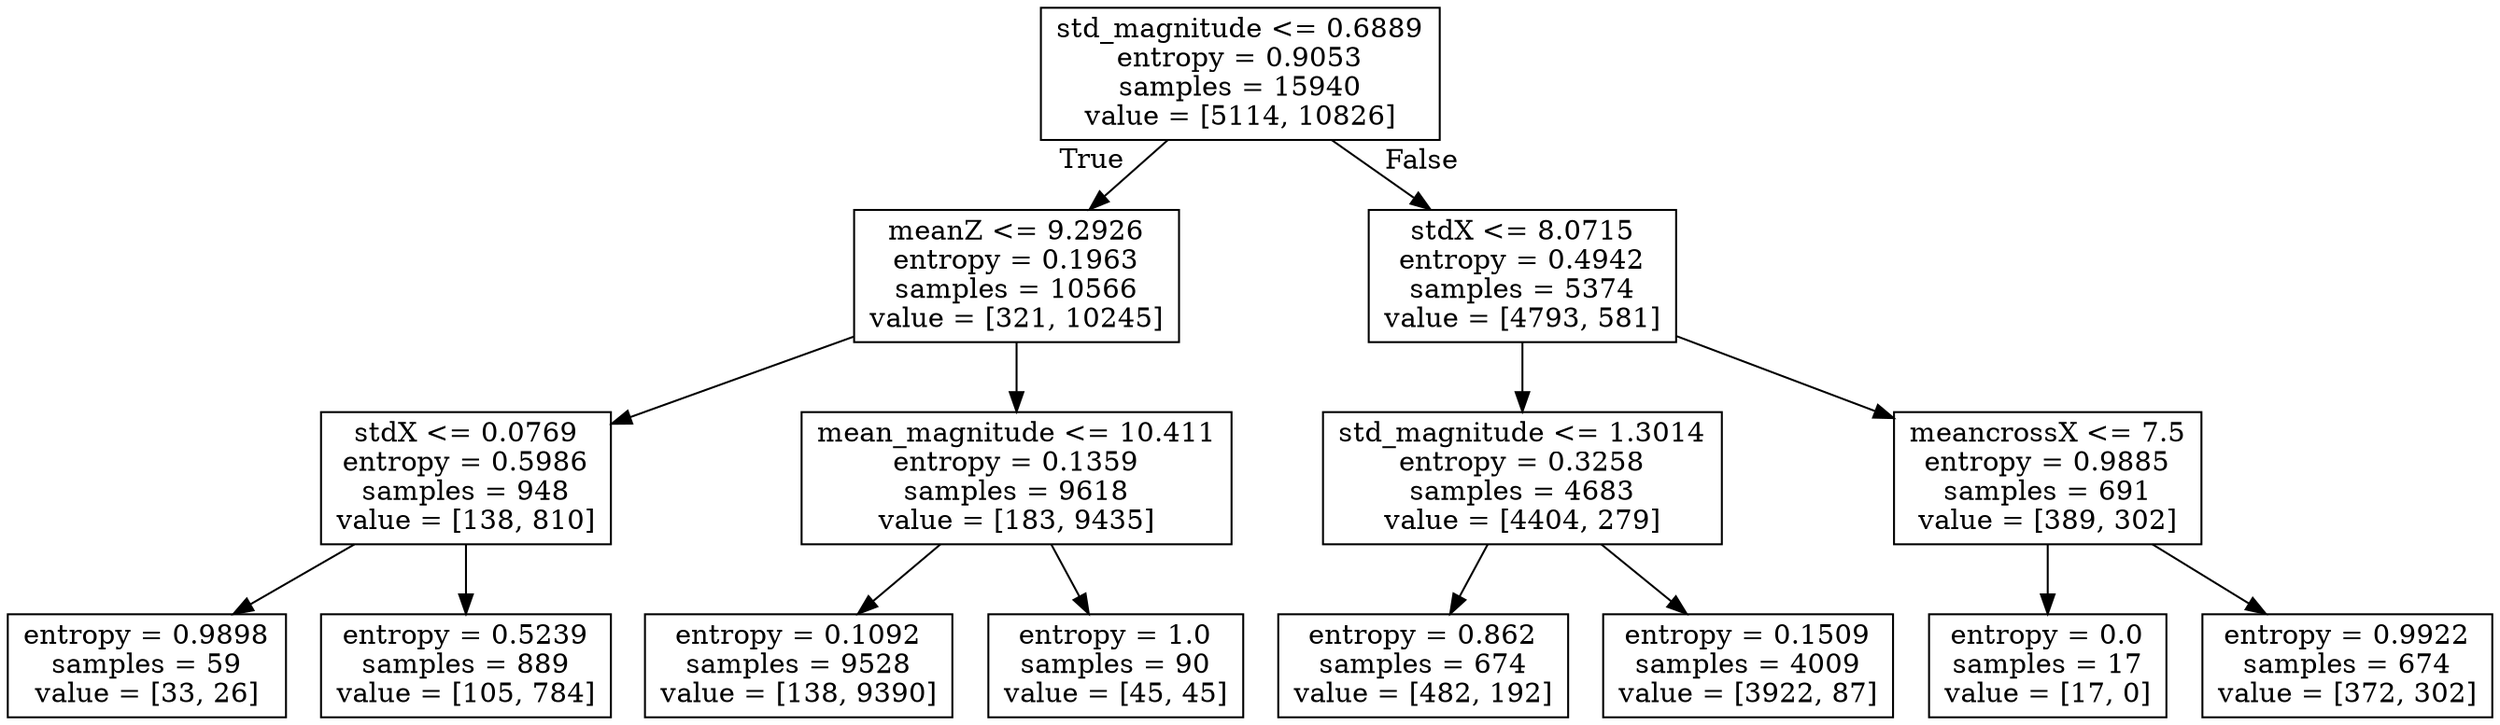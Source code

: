 digraph Tree {
node [shape=box] ;
0 [label="std_magnitude <= 0.6889\nentropy = 0.9053\nsamples = 15940\nvalue = [5114, 10826]"] ;
1 [label="meanZ <= 9.2926\nentropy = 0.1963\nsamples = 10566\nvalue = [321, 10245]"] ;
0 -> 1 [labeldistance=2.5, labelangle=45, headlabel="True"] ;
2 [label="stdX <= 0.0769\nentropy = 0.5986\nsamples = 948\nvalue = [138, 810]"] ;
1 -> 2 ;
3 [label="entropy = 0.9898\nsamples = 59\nvalue = [33, 26]"] ;
2 -> 3 ;
4 [label="entropy = 0.5239\nsamples = 889\nvalue = [105, 784]"] ;
2 -> 4 ;
5 [label="mean_magnitude <= 10.411\nentropy = 0.1359\nsamples = 9618\nvalue = [183, 9435]"] ;
1 -> 5 ;
6 [label="entropy = 0.1092\nsamples = 9528\nvalue = [138, 9390]"] ;
5 -> 6 ;
7 [label="entropy = 1.0\nsamples = 90\nvalue = [45, 45]"] ;
5 -> 7 ;
8 [label="stdX <= 8.0715\nentropy = 0.4942\nsamples = 5374\nvalue = [4793, 581]"] ;
0 -> 8 [labeldistance=2.5, labelangle=-45, headlabel="False"] ;
9 [label="std_magnitude <= 1.3014\nentropy = 0.3258\nsamples = 4683\nvalue = [4404, 279]"] ;
8 -> 9 ;
10 [label="entropy = 0.862\nsamples = 674\nvalue = [482, 192]"] ;
9 -> 10 ;
11 [label="entropy = 0.1509\nsamples = 4009\nvalue = [3922, 87]"] ;
9 -> 11 ;
12 [label="meancrossX <= 7.5\nentropy = 0.9885\nsamples = 691\nvalue = [389, 302]"] ;
8 -> 12 ;
13 [label="entropy = 0.0\nsamples = 17\nvalue = [17, 0]"] ;
12 -> 13 ;
14 [label="entropy = 0.9922\nsamples = 674\nvalue = [372, 302]"] ;
12 -> 14 ;
}